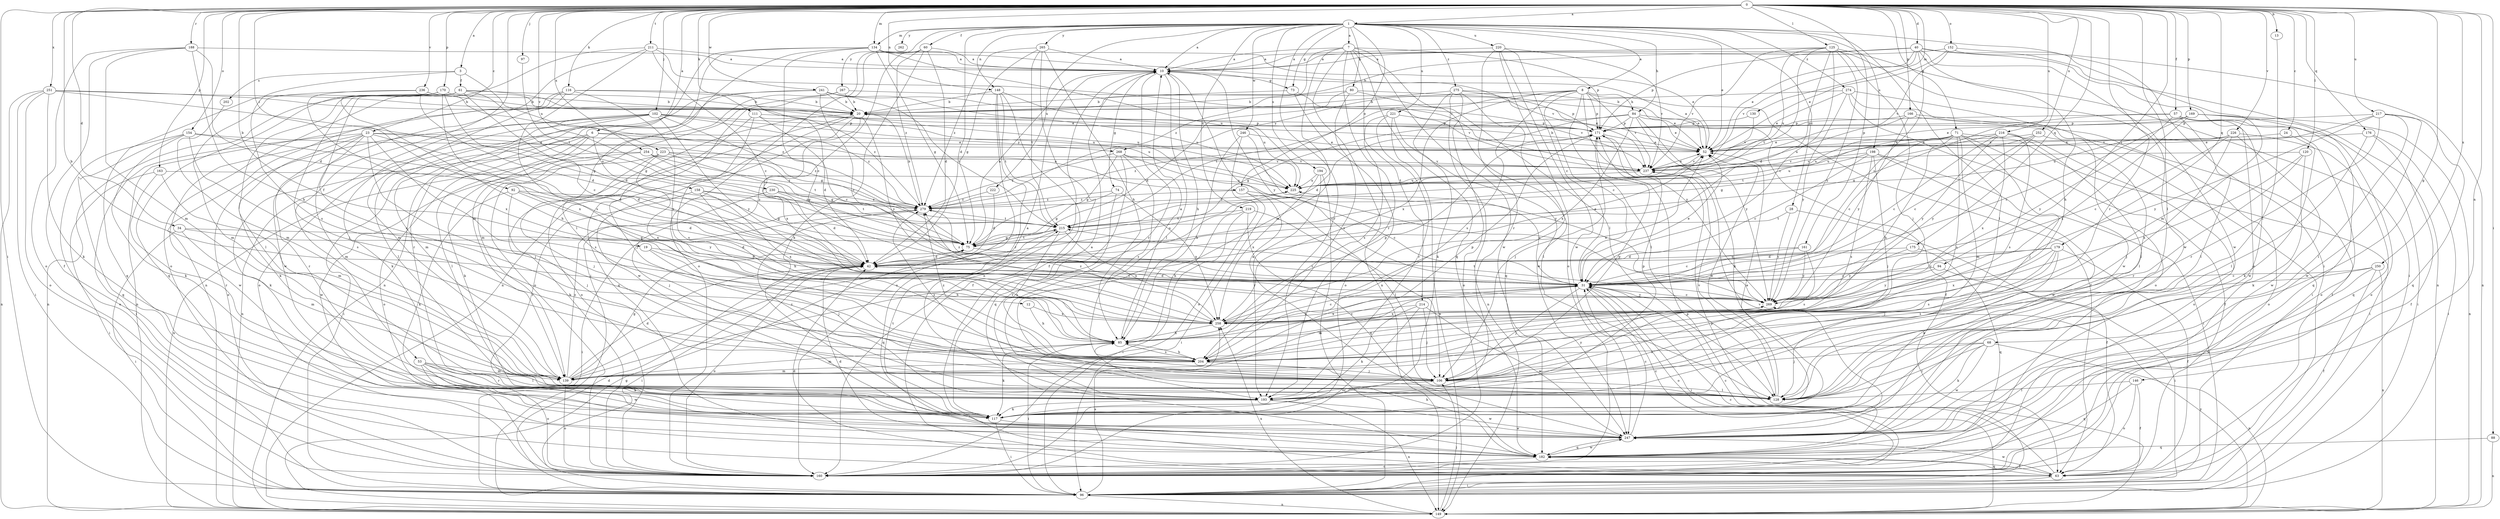 strict digraph  {
0;
1;
3;
6;
7;
8;
10;
12;
13;
19;
20;
23;
24;
28;
31;
34;
40;
42;
52;
53;
57;
60;
61;
63;
68;
71;
73;
74;
75;
80;
84;
85;
88;
92;
94;
96;
97;
102;
106;
111;
116;
117;
120;
125;
128;
130;
134;
139;
146;
148;
149;
152;
154;
157;
158;
160;
161;
163;
166;
169;
170;
171;
175;
176;
179;
182;
188;
193;
194;
198;
202;
204;
211;
214;
215;
216;
217;
219;
220;
221;
222;
223;
225;
226;
230;
236;
237;
241;
246;
247;
250;
251;
252;
254;
258;
262;
265;
267;
268;
269;
274;
275;
279;
0 -> 1  [label=a];
0 -> 3  [label=a];
0 -> 6  [label=a];
0 -> 12  [label=b];
0 -> 13  [label=b];
0 -> 19  [label=b];
0 -> 23  [label=c];
0 -> 24  [label=c];
0 -> 34  [label=d];
0 -> 40  [label=d];
0 -> 53  [label=f];
0 -> 57  [label=f];
0 -> 68  [label=g];
0 -> 71  [label=g];
0 -> 88  [label=i];
0 -> 92  [label=i];
0 -> 94  [label=i];
0 -> 96  [label=i];
0 -> 97  [label=j];
0 -> 102  [label=j];
0 -> 111  [label=k];
0 -> 116  [label=k];
0 -> 120  [label=l];
0 -> 125  [label=l];
0 -> 128  [label=l];
0 -> 130  [label=m];
0 -> 134  [label=m];
0 -> 146  [label=n];
0 -> 148  [label=n];
0 -> 152  [label=o];
0 -> 154  [label=o];
0 -> 161  [label=p];
0 -> 163  [label=p];
0 -> 166  [label=p];
0 -> 169  [label=p];
0 -> 170  [label=p];
0 -> 175  [label=q];
0 -> 176  [label=q];
0 -> 179  [label=q];
0 -> 188  [label=r];
0 -> 193  [label=r];
0 -> 211  [label=t];
0 -> 216  [label=u];
0 -> 217  [label=u];
0 -> 226  [label=v];
0 -> 230  [label=v];
0 -> 236  [label=v];
0 -> 241  [label=w];
0 -> 250  [label=x];
0 -> 251  [label=x];
0 -> 252  [label=x];
0 -> 254  [label=x];
1 -> 7  [label=a];
1 -> 8  [label=a];
1 -> 10  [label=a];
1 -> 28  [label=c];
1 -> 42  [label=d];
1 -> 52  [label=e];
1 -> 60  [label=f];
1 -> 73  [label=g];
1 -> 80  [label=h];
1 -> 84  [label=h];
1 -> 96  [label=i];
1 -> 128  [label=l];
1 -> 134  [label=m];
1 -> 148  [label=n];
1 -> 157  [label=o];
1 -> 193  [label=r];
1 -> 194  [label=s];
1 -> 198  [label=s];
1 -> 219  [label=u];
1 -> 220  [label=u];
1 -> 221  [label=u];
1 -> 222  [label=u];
1 -> 246  [label=w];
1 -> 262  [label=y];
1 -> 265  [label=y];
1 -> 267  [label=y];
1 -> 274  [label=z];
1 -> 275  [label=z];
3 -> 61  [label=f];
3 -> 202  [label=s];
3 -> 204  [label=s];
3 -> 223  [label=u];
6 -> 96  [label=i];
6 -> 117  [label=k];
6 -> 128  [label=l];
6 -> 157  [label=o];
6 -> 158  [label=o];
6 -> 160  [label=o];
6 -> 268  [label=y];
7 -> 10  [label=a];
7 -> 128  [label=l];
7 -> 139  [label=m];
7 -> 149  [label=n];
7 -> 171  [label=p];
7 -> 182  [label=q];
7 -> 193  [label=r];
7 -> 214  [label=t];
7 -> 247  [label=w];
7 -> 279  [label=z];
8 -> 31  [label=c];
8 -> 63  [label=f];
8 -> 84  [label=h];
8 -> 128  [label=l];
8 -> 171  [label=p];
8 -> 204  [label=s];
8 -> 215  [label=t];
8 -> 237  [label=v];
8 -> 258  [label=x];
8 -> 268  [label=y];
8 -> 269  [label=y];
10 -> 73  [label=g];
10 -> 74  [label=g];
10 -> 85  [label=h];
10 -> 128  [label=l];
10 -> 160  [label=o];
10 -> 193  [label=r];
10 -> 269  [label=y];
12 -> 85  [label=h];
12 -> 258  [label=x];
13 -> 128  [label=l];
19 -> 42  [label=d];
19 -> 85  [label=h];
19 -> 106  [label=j];
20 -> 160  [label=o];
20 -> 171  [label=p];
20 -> 182  [label=q];
20 -> 247  [label=w];
20 -> 258  [label=x];
20 -> 269  [label=y];
23 -> 42  [label=d];
23 -> 52  [label=e];
23 -> 96  [label=i];
23 -> 106  [label=j];
23 -> 117  [label=k];
23 -> 139  [label=m];
23 -> 193  [label=r];
23 -> 204  [label=s];
23 -> 247  [label=w];
23 -> 279  [label=z];
24 -> 52  [label=e];
24 -> 117  [label=k];
28 -> 63  [label=f];
28 -> 215  [label=t];
28 -> 269  [label=y];
31 -> 42  [label=d];
31 -> 52  [label=e];
31 -> 85  [label=h];
31 -> 96  [label=i];
31 -> 106  [label=j];
31 -> 139  [label=m];
31 -> 160  [label=o];
31 -> 225  [label=u];
31 -> 269  [label=y];
31 -> 279  [label=z];
34 -> 42  [label=d];
34 -> 75  [label=g];
34 -> 96  [label=i];
34 -> 139  [label=m];
40 -> 10  [label=a];
40 -> 20  [label=b];
40 -> 31  [label=c];
40 -> 52  [label=e];
40 -> 85  [label=h];
40 -> 149  [label=n];
40 -> 160  [label=o];
40 -> 171  [label=p];
40 -> 237  [label=v];
40 -> 247  [label=w];
42 -> 31  [label=c];
42 -> 52  [label=e];
42 -> 96  [label=i];
42 -> 160  [label=o];
42 -> 225  [label=u];
52 -> 10  [label=a];
52 -> 20  [label=b];
52 -> 237  [label=v];
53 -> 117  [label=k];
53 -> 128  [label=l];
53 -> 139  [label=m];
53 -> 160  [label=o];
53 -> 193  [label=r];
53 -> 247  [label=w];
57 -> 75  [label=g];
57 -> 96  [label=i];
57 -> 128  [label=l];
57 -> 160  [label=o];
57 -> 171  [label=p];
57 -> 247  [label=w];
57 -> 269  [label=y];
60 -> 10  [label=a];
60 -> 42  [label=d];
60 -> 96  [label=i];
60 -> 117  [label=k];
60 -> 149  [label=n];
60 -> 160  [label=o];
60 -> 279  [label=z];
61 -> 20  [label=b];
61 -> 31  [label=c];
61 -> 75  [label=g];
61 -> 106  [label=j];
61 -> 128  [label=l];
61 -> 182  [label=q];
61 -> 204  [label=s];
61 -> 225  [label=u];
63 -> 31  [label=c];
63 -> 42  [label=d];
63 -> 96  [label=i];
63 -> 182  [label=q];
63 -> 247  [label=w];
68 -> 106  [label=j];
68 -> 117  [label=k];
68 -> 128  [label=l];
68 -> 149  [label=n];
68 -> 204  [label=s];
68 -> 247  [label=w];
71 -> 31  [label=c];
71 -> 52  [label=e];
71 -> 63  [label=f];
71 -> 85  [label=h];
71 -> 96  [label=i];
71 -> 106  [label=j];
71 -> 139  [label=m];
71 -> 204  [label=s];
71 -> 215  [label=t];
71 -> 225  [label=u];
73 -> 20  [label=b];
73 -> 160  [label=o];
73 -> 237  [label=v];
74 -> 75  [label=g];
74 -> 193  [label=r];
74 -> 258  [label=x];
74 -> 279  [label=z];
75 -> 10  [label=a];
75 -> 31  [label=c];
75 -> 42  [label=d];
75 -> 215  [label=t];
80 -> 20  [label=b];
80 -> 42  [label=d];
80 -> 52  [label=e];
80 -> 204  [label=s];
80 -> 247  [label=w];
84 -> 42  [label=d];
84 -> 52  [label=e];
84 -> 63  [label=f];
84 -> 75  [label=g];
84 -> 117  [label=k];
84 -> 171  [label=p];
84 -> 258  [label=x];
84 -> 269  [label=y];
85 -> 10  [label=a];
85 -> 31  [label=c];
85 -> 96  [label=i];
85 -> 117  [label=k];
85 -> 139  [label=m];
85 -> 171  [label=p];
85 -> 204  [label=s];
88 -> 149  [label=n];
88 -> 182  [label=q];
92 -> 42  [label=d];
92 -> 106  [label=j];
92 -> 117  [label=k];
92 -> 269  [label=y];
92 -> 279  [label=z];
94 -> 31  [label=c];
94 -> 96  [label=i];
94 -> 269  [label=y];
96 -> 42  [label=d];
96 -> 149  [label=n];
96 -> 171  [label=p];
96 -> 258  [label=x];
97 -> 215  [label=t];
102 -> 75  [label=g];
102 -> 117  [label=k];
102 -> 128  [label=l];
102 -> 139  [label=m];
102 -> 149  [label=n];
102 -> 160  [label=o];
102 -> 171  [label=p];
102 -> 225  [label=u];
102 -> 269  [label=y];
102 -> 279  [label=z];
106 -> 128  [label=l];
106 -> 171  [label=p];
106 -> 193  [label=r];
106 -> 269  [label=y];
106 -> 279  [label=z];
111 -> 31  [label=c];
111 -> 42  [label=d];
111 -> 106  [label=j];
111 -> 171  [label=p];
111 -> 204  [label=s];
116 -> 20  [label=b];
116 -> 139  [label=m];
116 -> 149  [label=n];
116 -> 247  [label=w];
116 -> 258  [label=x];
116 -> 279  [label=z];
117 -> 10  [label=a];
117 -> 52  [label=e];
117 -> 96  [label=i];
117 -> 215  [label=t];
117 -> 247  [label=w];
120 -> 117  [label=k];
120 -> 193  [label=r];
120 -> 237  [label=v];
120 -> 258  [label=x];
125 -> 10  [label=a];
125 -> 31  [label=c];
125 -> 42  [label=d];
125 -> 96  [label=i];
125 -> 106  [label=j];
125 -> 215  [label=t];
125 -> 225  [label=u];
125 -> 237  [label=v];
125 -> 247  [label=w];
125 -> 269  [label=y];
128 -> 52  [label=e];
128 -> 237  [label=v];
130 -> 171  [label=p];
130 -> 237  [label=v];
134 -> 10  [label=a];
134 -> 31  [label=c];
134 -> 52  [label=e];
134 -> 75  [label=g];
134 -> 128  [label=l];
134 -> 139  [label=m];
134 -> 149  [label=n];
134 -> 225  [label=u];
134 -> 237  [label=v];
139 -> 10  [label=a];
139 -> 42  [label=d];
139 -> 75  [label=g];
139 -> 160  [label=o];
139 -> 279  [label=z];
146 -> 63  [label=f];
146 -> 128  [label=l];
146 -> 160  [label=o];
146 -> 182  [label=q];
148 -> 20  [label=b];
148 -> 63  [label=f];
148 -> 160  [label=o];
148 -> 193  [label=r];
148 -> 215  [label=t];
148 -> 225  [label=u];
149 -> 31  [label=c];
149 -> 75  [label=g];
149 -> 106  [label=j];
149 -> 171  [label=p];
149 -> 258  [label=x];
149 -> 269  [label=y];
152 -> 10  [label=a];
152 -> 52  [label=e];
152 -> 139  [label=m];
152 -> 149  [label=n];
152 -> 237  [label=v];
154 -> 42  [label=d];
154 -> 52  [label=e];
154 -> 117  [label=k];
154 -> 160  [label=o];
154 -> 182  [label=q];
154 -> 204  [label=s];
157 -> 31  [label=c];
157 -> 96  [label=i];
157 -> 128  [label=l];
157 -> 279  [label=z];
158 -> 75  [label=g];
158 -> 85  [label=h];
158 -> 193  [label=r];
158 -> 258  [label=x];
158 -> 279  [label=z];
160 -> 20  [label=b];
161 -> 31  [label=c];
161 -> 42  [label=d];
161 -> 204  [label=s];
161 -> 269  [label=y];
163 -> 96  [label=i];
163 -> 139  [label=m];
163 -> 193  [label=r];
163 -> 225  [label=u];
166 -> 63  [label=f];
166 -> 128  [label=l];
166 -> 171  [label=p];
166 -> 225  [label=u];
166 -> 269  [label=y];
169 -> 31  [label=c];
169 -> 52  [label=e];
169 -> 149  [label=n];
169 -> 160  [label=o];
169 -> 171  [label=p];
169 -> 182  [label=q];
169 -> 258  [label=x];
170 -> 20  [label=b];
170 -> 42  [label=d];
170 -> 85  [label=h];
170 -> 149  [label=n];
170 -> 182  [label=q];
170 -> 225  [label=u];
170 -> 258  [label=x];
171 -> 52  [label=e];
171 -> 106  [label=j];
171 -> 279  [label=z];
175 -> 42  [label=d];
175 -> 182  [label=q];
175 -> 269  [label=y];
176 -> 52  [label=e];
176 -> 63  [label=f];
176 -> 96  [label=i];
176 -> 128  [label=l];
179 -> 31  [label=c];
179 -> 42  [label=d];
179 -> 63  [label=f];
179 -> 106  [label=j];
179 -> 117  [label=k];
179 -> 204  [label=s];
179 -> 258  [label=x];
182 -> 31  [label=c];
182 -> 42  [label=d];
182 -> 63  [label=f];
182 -> 85  [label=h];
182 -> 160  [label=o];
182 -> 247  [label=w];
188 -> 10  [label=a];
188 -> 42  [label=d];
188 -> 63  [label=f];
188 -> 85  [label=h];
188 -> 139  [label=m];
188 -> 160  [label=o];
193 -> 117  [label=k];
193 -> 149  [label=n];
193 -> 171  [label=p];
193 -> 247  [label=w];
193 -> 279  [label=z];
194 -> 96  [label=i];
194 -> 193  [label=r];
194 -> 225  [label=u];
194 -> 258  [label=x];
198 -> 31  [label=c];
198 -> 96  [label=i];
198 -> 106  [label=j];
198 -> 204  [label=s];
198 -> 225  [label=u];
198 -> 237  [label=v];
198 -> 247  [label=w];
202 -> 139  [label=m];
204 -> 85  [label=h];
204 -> 106  [label=j];
204 -> 139  [label=m];
204 -> 171  [label=p];
204 -> 279  [label=z];
211 -> 10  [label=a];
211 -> 31  [label=c];
211 -> 149  [label=n];
211 -> 160  [label=o];
211 -> 204  [label=s];
211 -> 237  [label=v];
214 -> 106  [label=j];
214 -> 117  [label=k];
214 -> 160  [label=o];
214 -> 247  [label=w];
214 -> 258  [label=x];
215 -> 75  [label=g];
215 -> 182  [label=q];
215 -> 204  [label=s];
215 -> 258  [label=x];
216 -> 31  [label=c];
216 -> 52  [label=e];
216 -> 75  [label=g];
216 -> 128  [label=l];
216 -> 160  [label=o];
216 -> 204  [label=s];
216 -> 258  [label=x];
216 -> 269  [label=y];
217 -> 128  [label=l];
217 -> 171  [label=p];
217 -> 182  [label=q];
217 -> 193  [label=r];
217 -> 237  [label=v];
217 -> 247  [label=w];
217 -> 269  [label=y];
219 -> 85  [label=h];
219 -> 96  [label=i];
219 -> 106  [label=j];
219 -> 182  [label=q];
219 -> 215  [label=t];
220 -> 10  [label=a];
220 -> 31  [label=c];
220 -> 160  [label=o];
220 -> 193  [label=r];
220 -> 237  [label=v];
220 -> 247  [label=w];
221 -> 128  [label=l];
221 -> 149  [label=n];
221 -> 171  [label=p];
221 -> 193  [label=r];
221 -> 204  [label=s];
222 -> 42  [label=d];
222 -> 279  [label=z];
223 -> 75  [label=g];
223 -> 106  [label=j];
223 -> 215  [label=t];
223 -> 237  [label=v];
223 -> 247  [label=w];
223 -> 258  [label=x];
225 -> 279  [label=z];
226 -> 31  [label=c];
226 -> 52  [label=e];
226 -> 106  [label=j];
226 -> 182  [label=q];
226 -> 225  [label=u];
226 -> 247  [label=w];
230 -> 42  [label=d];
230 -> 106  [label=j];
230 -> 215  [label=t];
230 -> 279  [label=z];
236 -> 20  [label=b];
236 -> 42  [label=d];
236 -> 139  [label=m];
236 -> 258  [label=x];
236 -> 279  [label=z];
237 -> 52  [label=e];
237 -> 225  [label=u];
241 -> 20  [label=b];
241 -> 31  [label=c];
241 -> 160  [label=o];
241 -> 193  [label=r];
241 -> 215  [label=t];
241 -> 225  [label=u];
241 -> 237  [label=v];
246 -> 52  [label=e];
246 -> 85  [label=h];
246 -> 160  [label=o];
246 -> 269  [label=y];
247 -> 10  [label=a];
247 -> 31  [label=c];
247 -> 182  [label=q];
247 -> 237  [label=v];
250 -> 31  [label=c];
250 -> 63  [label=f];
250 -> 149  [label=n];
250 -> 204  [label=s];
250 -> 247  [label=w];
251 -> 20  [label=b];
251 -> 52  [label=e];
251 -> 75  [label=g];
251 -> 96  [label=i];
251 -> 117  [label=k];
251 -> 149  [label=n];
251 -> 160  [label=o];
252 -> 31  [label=c];
252 -> 52  [label=e];
252 -> 160  [label=o];
252 -> 225  [label=u];
252 -> 269  [label=y];
254 -> 75  [label=g];
254 -> 117  [label=k];
254 -> 149  [label=n];
254 -> 237  [label=v];
254 -> 279  [label=z];
258 -> 31  [label=c];
258 -> 52  [label=e];
258 -> 85  [label=h];
258 -> 279  [label=z];
265 -> 10  [label=a];
265 -> 63  [label=f];
265 -> 75  [label=g];
265 -> 85  [label=h];
265 -> 215  [label=t];
265 -> 279  [label=z];
267 -> 20  [label=b];
267 -> 52  [label=e];
267 -> 139  [label=m];
267 -> 160  [label=o];
268 -> 31  [label=c];
268 -> 75  [label=g];
268 -> 182  [label=q];
268 -> 204  [label=s];
268 -> 237  [label=v];
268 -> 279  [label=z];
269 -> 31  [label=c];
269 -> 215  [label=t];
269 -> 258  [label=x];
274 -> 20  [label=b];
274 -> 52  [label=e];
274 -> 96  [label=i];
274 -> 160  [label=o];
274 -> 247  [label=w];
274 -> 269  [label=y];
275 -> 20  [label=b];
275 -> 52  [label=e];
275 -> 117  [label=k];
275 -> 149  [label=n];
275 -> 160  [label=o];
275 -> 171  [label=p];
275 -> 182  [label=q];
279 -> 20  [label=b];
279 -> 96  [label=i];
279 -> 215  [label=t];
}
